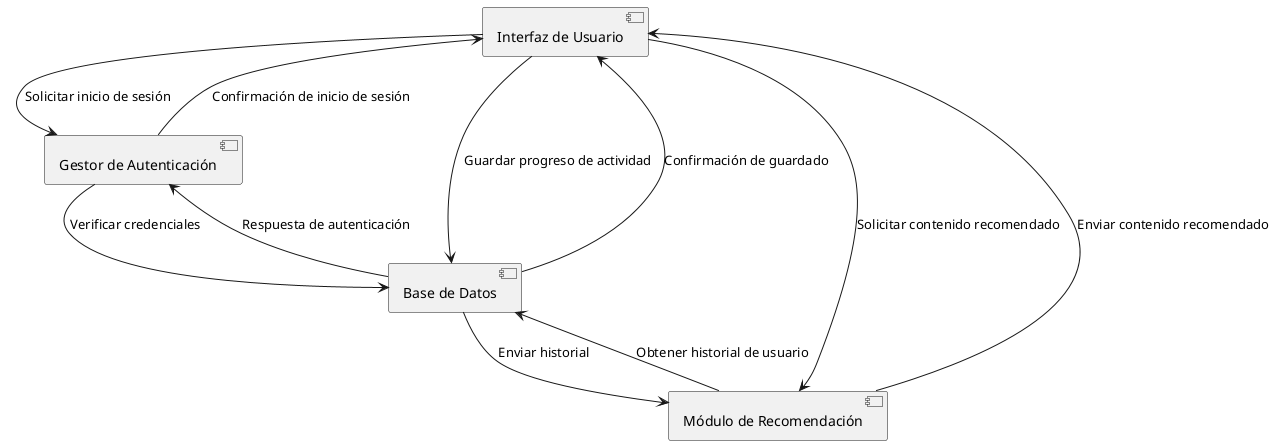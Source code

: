 @startuml

component "Interfaz de Usuario" as UI
component "Gestor de Autenticación" as Auth
component "Módulo de Recomendación" as Recommender
component "Base de Datos" as DB

UI --> Auth : Solicitar inicio de sesión
Auth --> DB : Verificar credenciales
DB --> Auth : Respuesta de autenticación
Auth --> UI : Confirmación de inicio de sesión

UI --> Recommender : Solicitar contenido recomendado
Recommender --> DB : Obtener historial de usuario
DB --> Recommender : Enviar historial
Recommender --> UI : Enviar contenido recomendado

UI --> DB : Guardar progreso de actividad
DB --> UI : Confirmación de guardado

@enduml
